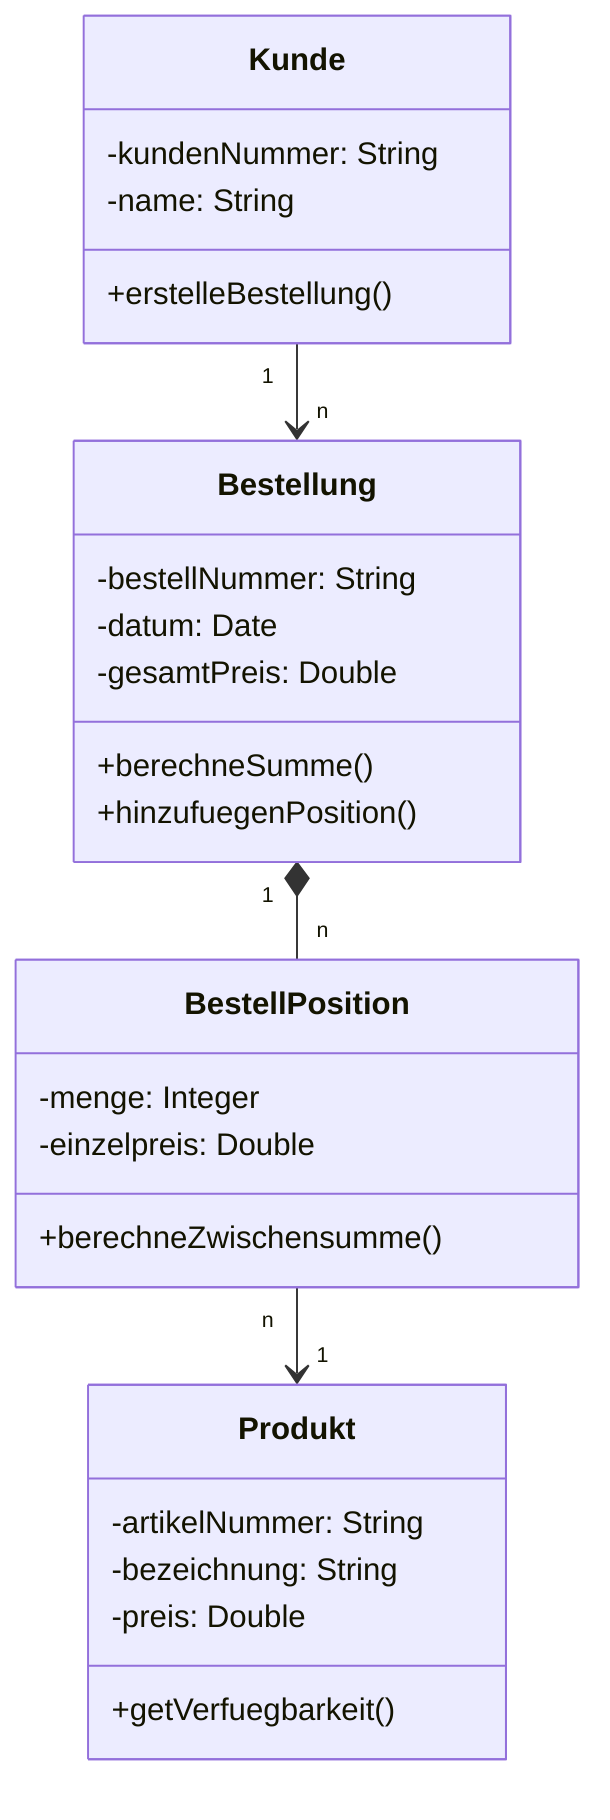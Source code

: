 classDiagram
    class Bestellung {
        -bestellNummer: String
        -datum: Date
        -gesamtPreis: Double
        +berechneSumme()
        +hinzufuegenPosition()
    }
    class BestellPosition {
        -menge: Integer
        -einzelpreis: Double
        +berechneZwischensumme()
    }
    class Produkt {
        -artikelNummer: String
        -bezeichnung: String
        -preis: Double
        +getVerfuegbarkeit()
    }
    class Kunde {
        -kundenNummer: String
        -name: String
        +erstelleBestellung()
    }
    Bestellung "1" *-- "n" BestellPosition
    BestellPosition "n" --> "1" Produkt
    Kunde "1" --> "n" Bestellung